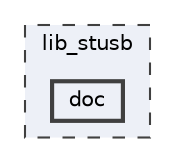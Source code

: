digraph "lib_stusb/doc"
{
 // LATEX_PDF_SIZE
  bgcolor="transparent";
  edge [fontname=Helvetica,fontsize=10,labelfontname=Helvetica,labelfontsize=10];
  node [fontname=Helvetica,fontsize=10,shape=box,height=0.2,width=0.4];
  compound=true
  subgraph clusterdir_6e6613efa523d87b588765834ab17ad9 {
    graph [ bgcolor="#edf0f7", pencolor="grey25", label="lib_stusb", fontname=Helvetica,fontsize=10 style="filled,dashed", URL="dir_6e6613efa523d87b588765834ab17ad9.html",tooltip=""]
  dir_2d3eae9696366c88af79f8cf1a54043c [label="doc", fillcolor="#edf0f7", color="grey25", style="filled,bold", URL="dir_2d3eae9696366c88af79f8cf1a54043c.html",tooltip=""];
  }
}
